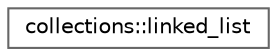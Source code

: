 digraph "Graphical Class Hierarchy"
{
 // LATEX_PDF_SIZE
  bgcolor="transparent";
  edge [fontname=Helvetica,fontsize=10,labelfontname=Helvetica,labelfontsize=10];
  node [fontname=Helvetica,fontsize=10,shape=box,height=0.2,width=0.4];
  rankdir="LR";
  Node0 [label="collections::linked_list",height=0.2,width=0.4,color="grey40", fillcolor="white", style="filled",URL="$structcollections_1_1linked__list.html",tooltip="Defines a generic, linked-list container."];
}
